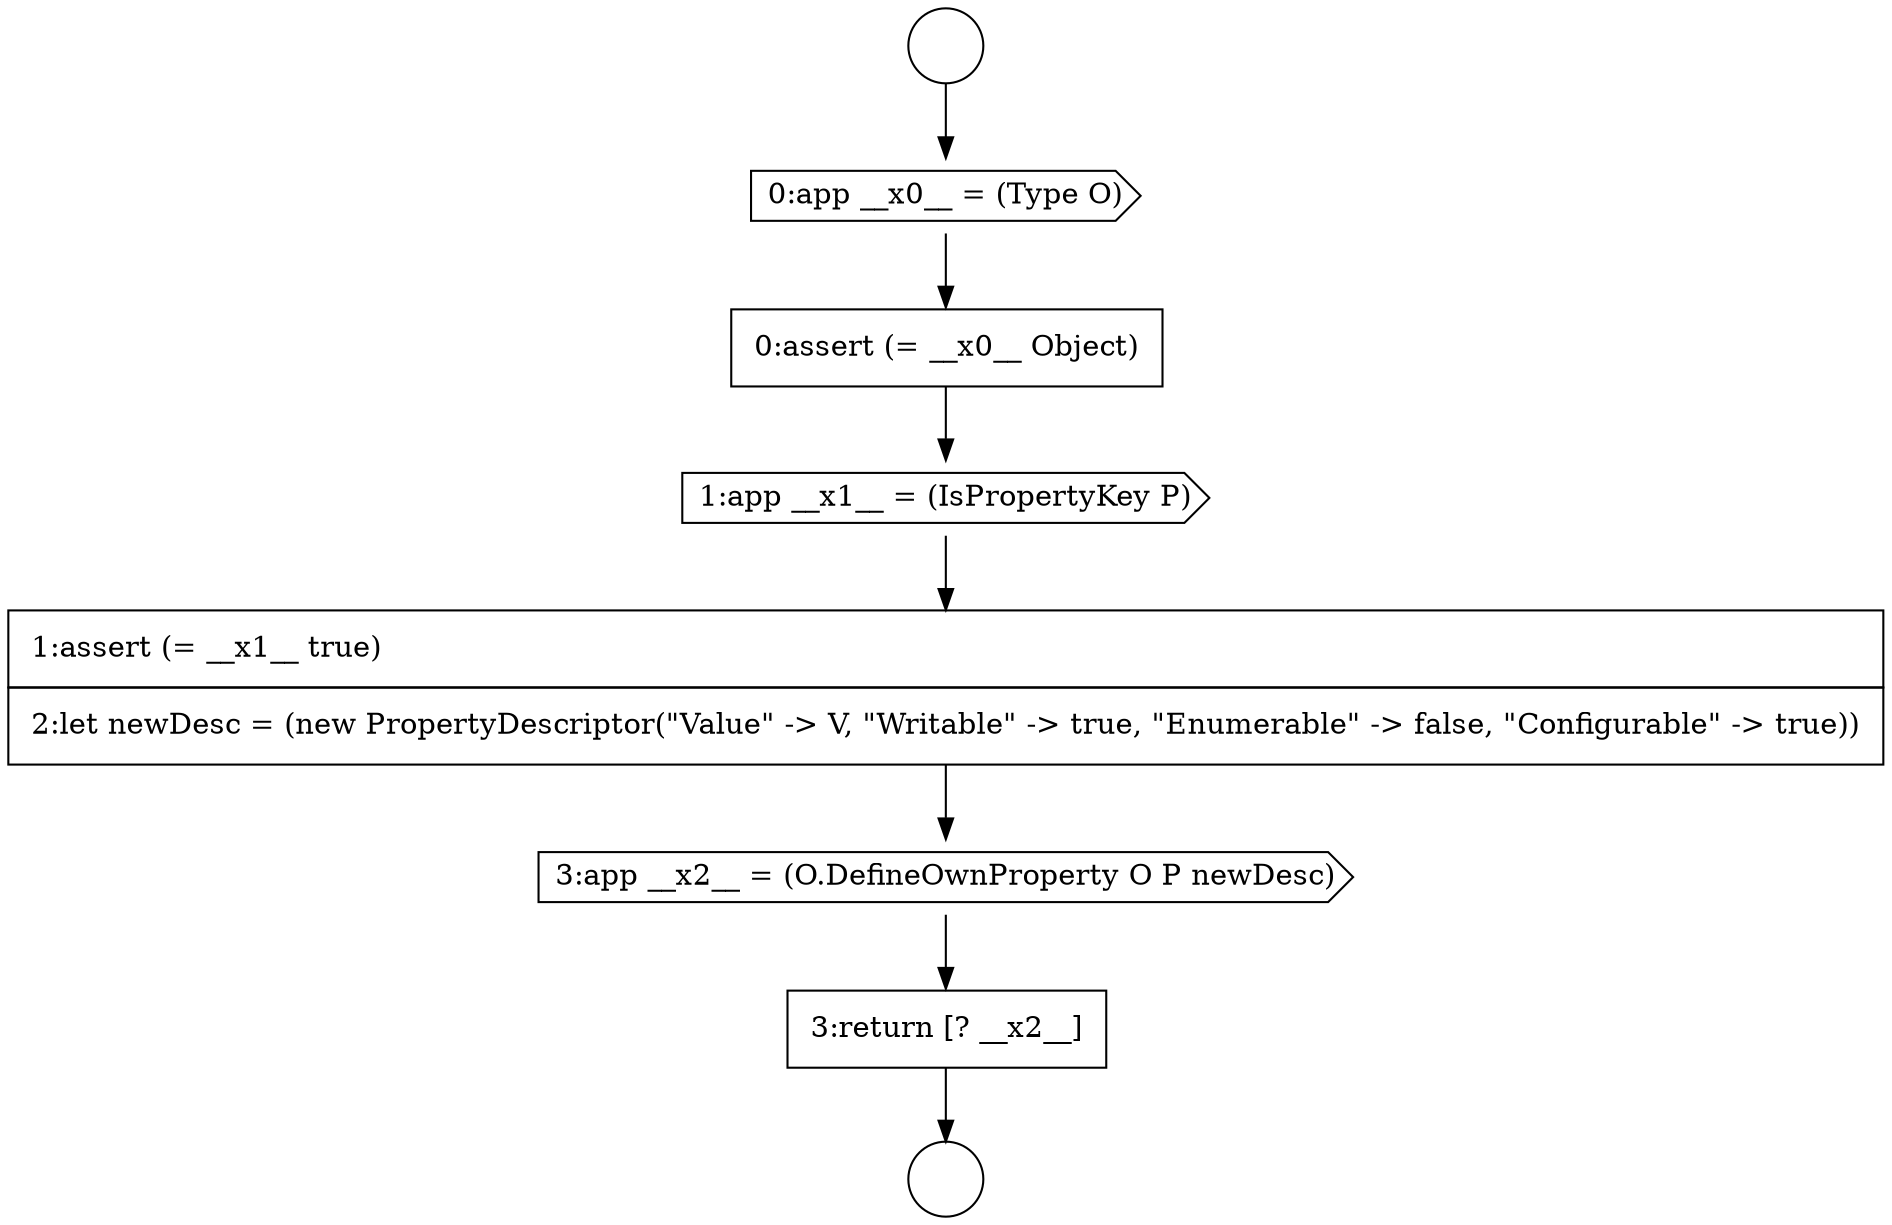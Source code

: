 digraph {
  node698 [shape=cds, label=<<font color="black">3:app __x2__ = (O.DefineOwnProperty O P newDesc)</font>> color="black" fillcolor="white" style=filled]
  node692 [shape=circle label=" " color="black" fillcolor="white" style=filled]
  node693 [shape=circle label=" " color="black" fillcolor="white" style=filled]
  node697 [shape=none, margin=0, label=<<font color="black">
    <table border="0" cellborder="1" cellspacing="0" cellpadding="10">
      <tr><td align="left">1:assert (= __x1__ true)</td></tr>
      <tr><td align="left">2:let newDesc = (new PropertyDescriptor(&quot;Value&quot; -&gt; V, &quot;Writable&quot; -&gt; true, &quot;Enumerable&quot; -&gt; false, &quot;Configurable&quot; -&gt; true))</td></tr>
    </table>
  </font>> color="black" fillcolor="white" style=filled]
  node694 [shape=cds, label=<<font color="black">0:app __x0__ = (Type O)</font>> color="black" fillcolor="white" style=filled]
  node695 [shape=none, margin=0, label=<<font color="black">
    <table border="0" cellborder="1" cellspacing="0" cellpadding="10">
      <tr><td align="left">0:assert (= __x0__ Object)</td></tr>
    </table>
  </font>> color="black" fillcolor="white" style=filled]
  node699 [shape=none, margin=0, label=<<font color="black">
    <table border="0" cellborder="1" cellspacing="0" cellpadding="10">
      <tr><td align="left">3:return [? __x2__]</td></tr>
    </table>
  </font>> color="black" fillcolor="white" style=filled]
  node696 [shape=cds, label=<<font color="black">1:app __x1__ = (IsPropertyKey P)</font>> color="black" fillcolor="white" style=filled]
  node692 -> node694 [ color="black"]
  node694 -> node695 [ color="black"]
  node699 -> node693 [ color="black"]
  node695 -> node696 [ color="black"]
  node698 -> node699 [ color="black"]
  node696 -> node697 [ color="black"]
  node697 -> node698 [ color="black"]
}
